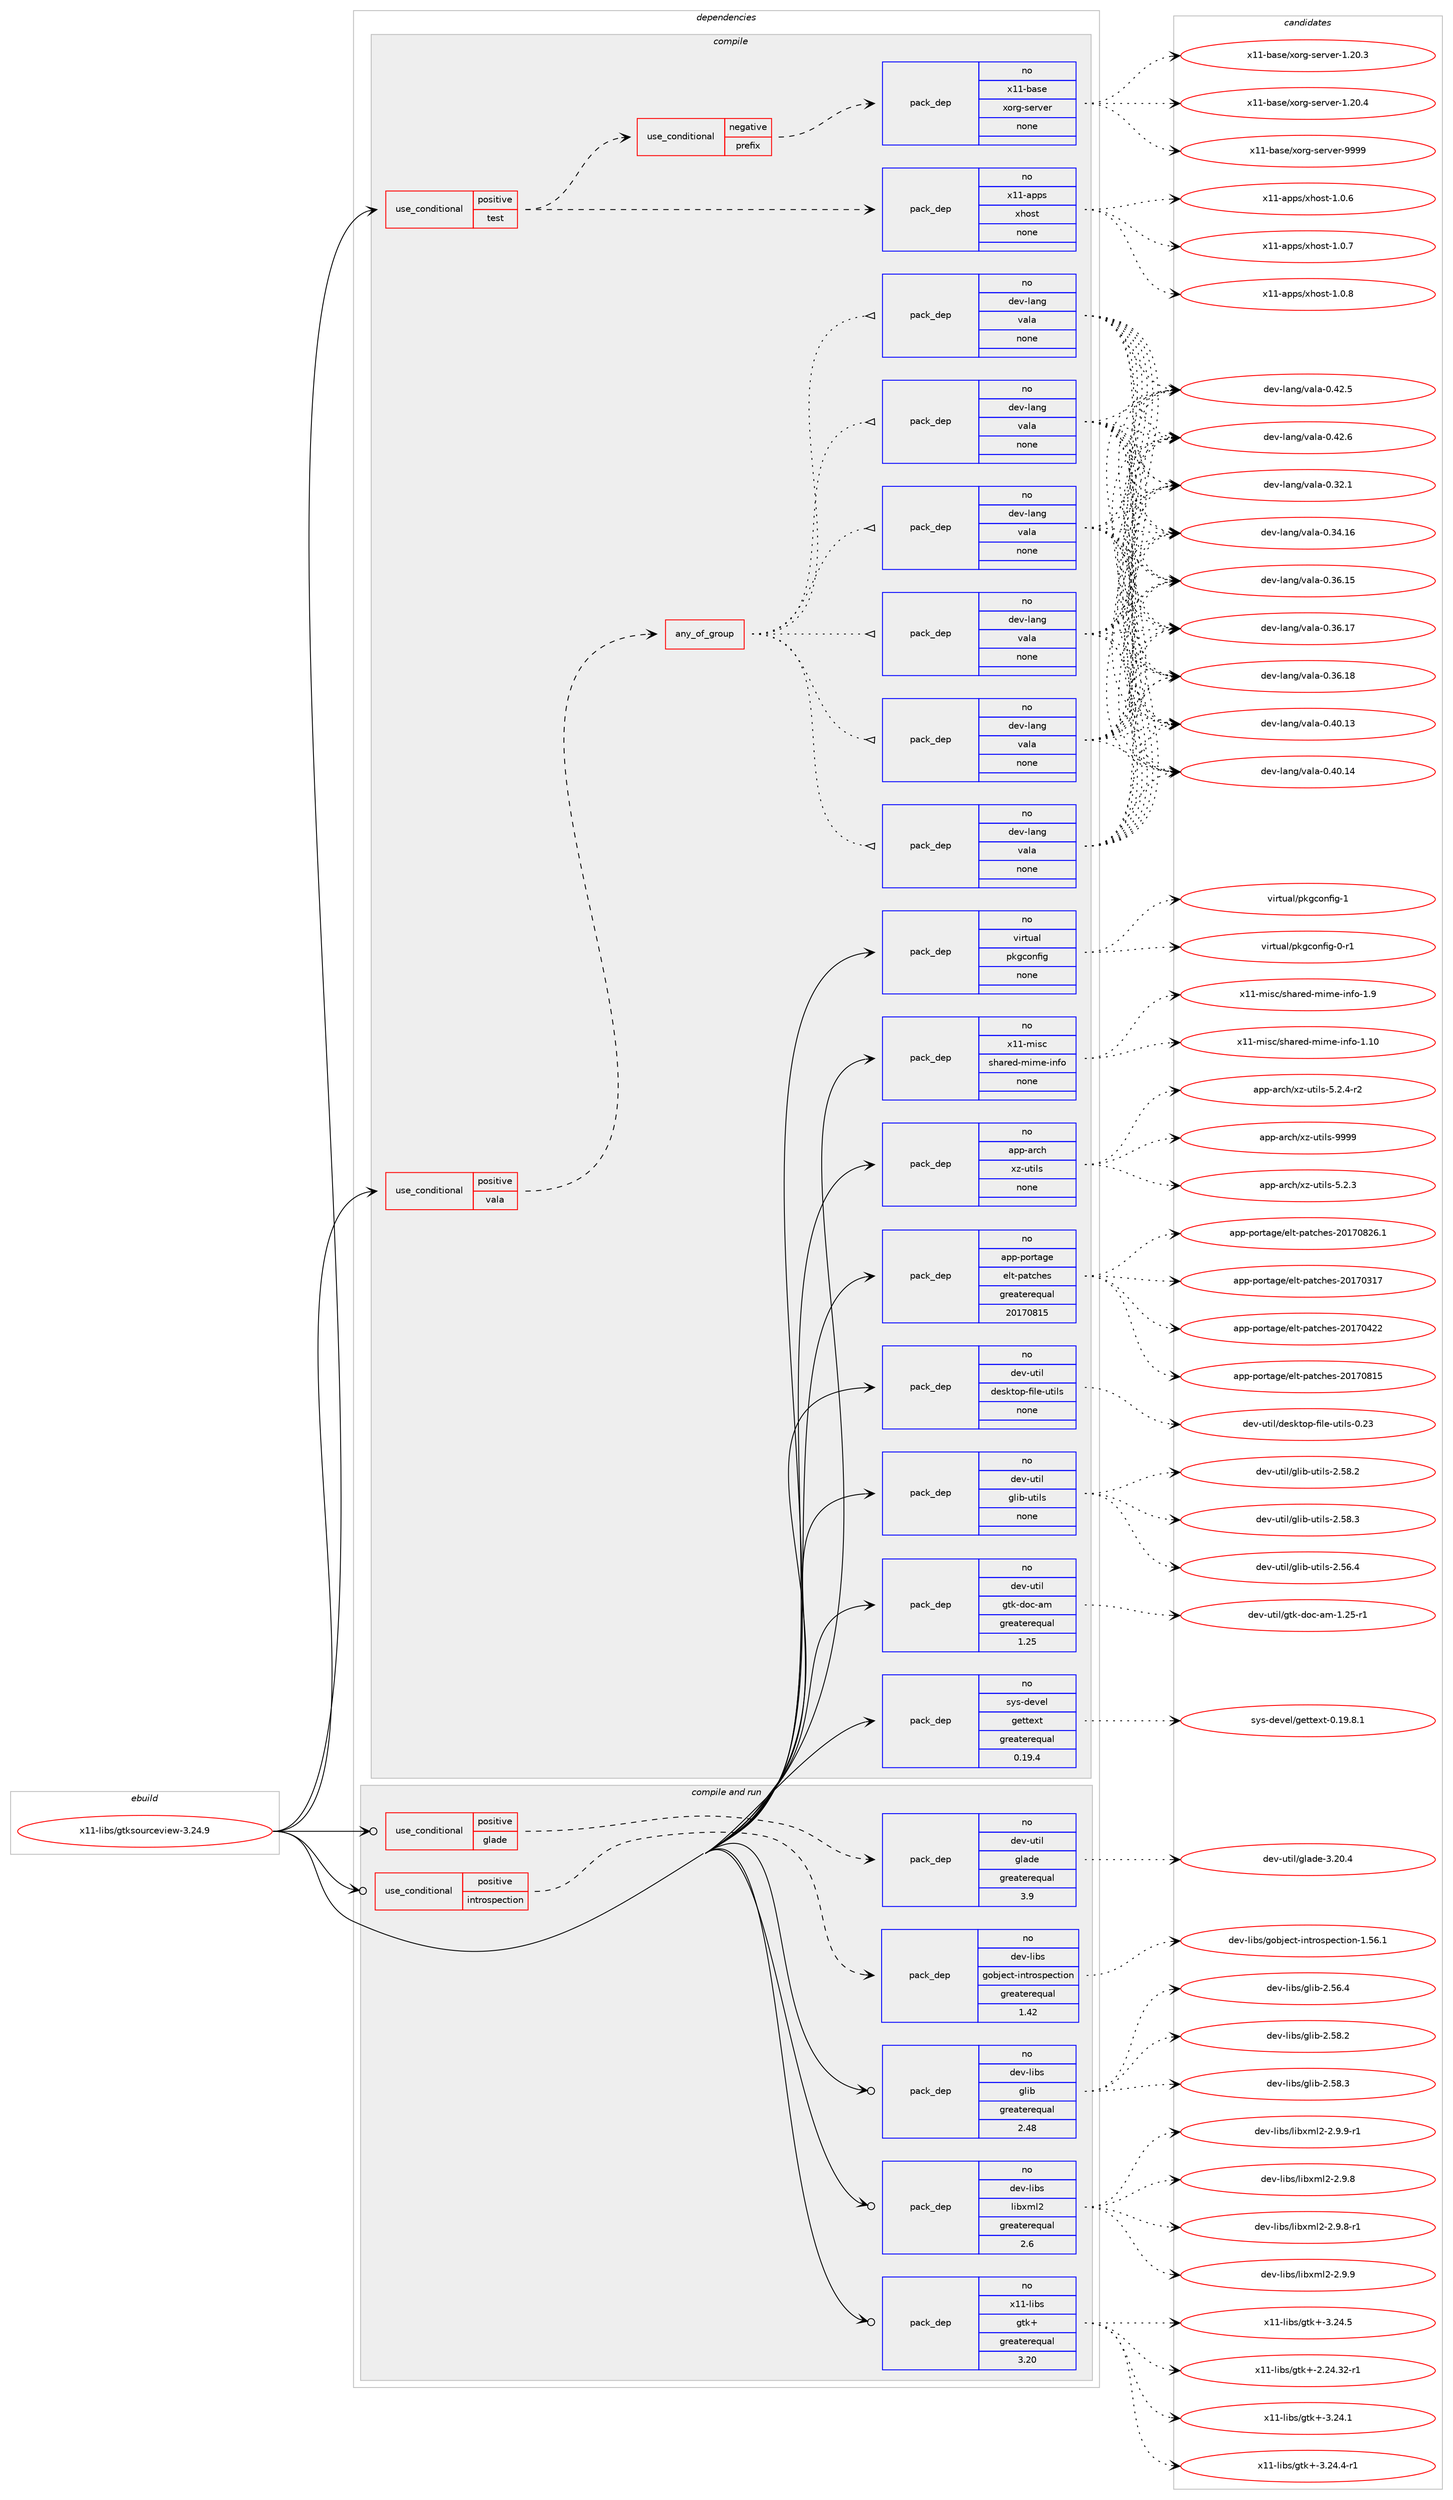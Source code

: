 digraph prolog {

# *************
# Graph options
# *************

newrank=true;
concentrate=true;
compound=true;
graph [rankdir=LR,fontname=Helvetica,fontsize=10,ranksep=1.5];#, ranksep=2.5, nodesep=0.2];
edge  [arrowhead=vee];
node  [fontname=Helvetica,fontsize=10];

# **********
# The ebuild
# **********

subgraph cluster_leftcol {
color=gray;
rank=same;
label=<<i>ebuild</i>>;
id [label="x11-libs/gtksourceview-3.24.9", color=red, width=4, href="../x11-libs/gtksourceview-3.24.9.svg"];
}

# ****************
# The dependencies
# ****************

subgraph cluster_midcol {
color=gray;
label=<<i>dependencies</i>>;
subgraph cluster_compile {
fillcolor="#eeeeee";
style=filled;
label=<<i>compile</i>>;
subgraph cond465969 {
dependency1758989 [label=<<TABLE BORDER="0" CELLBORDER="1" CELLSPACING="0" CELLPADDING="4"><TR><TD ROWSPAN="3" CELLPADDING="10">use_conditional</TD></TR><TR><TD>positive</TD></TR><TR><TD>test</TD></TR></TABLE>>, shape=none, color=red];
subgraph cond465970 {
dependency1758990 [label=<<TABLE BORDER="0" CELLBORDER="1" CELLSPACING="0" CELLPADDING="4"><TR><TD ROWSPAN="3" CELLPADDING="10">use_conditional</TD></TR><TR><TD>negative</TD></TR><TR><TD>prefix</TD></TR></TABLE>>, shape=none, color=red];
subgraph pack1263504 {
dependency1758991 [label=<<TABLE BORDER="0" CELLBORDER="1" CELLSPACING="0" CELLPADDING="4" WIDTH="220"><TR><TD ROWSPAN="6" CELLPADDING="30">pack_dep</TD></TR><TR><TD WIDTH="110">no</TD></TR><TR><TD>x11-base</TD></TR><TR><TD>xorg-server</TD></TR><TR><TD>none</TD></TR><TR><TD></TD></TR></TABLE>>, shape=none, color=blue];
}
dependency1758990:e -> dependency1758991:w [weight=20,style="dashed",arrowhead="vee"];
}
dependency1758989:e -> dependency1758990:w [weight=20,style="dashed",arrowhead="vee"];
subgraph pack1263505 {
dependency1758992 [label=<<TABLE BORDER="0" CELLBORDER="1" CELLSPACING="0" CELLPADDING="4" WIDTH="220"><TR><TD ROWSPAN="6" CELLPADDING="30">pack_dep</TD></TR><TR><TD WIDTH="110">no</TD></TR><TR><TD>x11-apps</TD></TR><TR><TD>xhost</TD></TR><TR><TD>none</TD></TR><TR><TD></TD></TR></TABLE>>, shape=none, color=blue];
}
dependency1758989:e -> dependency1758992:w [weight=20,style="dashed",arrowhead="vee"];
}
id:e -> dependency1758989:w [weight=20,style="solid",arrowhead="vee"];
subgraph cond465971 {
dependency1758993 [label=<<TABLE BORDER="0" CELLBORDER="1" CELLSPACING="0" CELLPADDING="4"><TR><TD ROWSPAN="3" CELLPADDING="10">use_conditional</TD></TR><TR><TD>positive</TD></TR><TR><TD>vala</TD></TR></TABLE>>, shape=none, color=red];
subgraph any28513 {
dependency1758994 [label=<<TABLE BORDER="0" CELLBORDER="1" CELLSPACING="0" CELLPADDING="4"><TR><TD CELLPADDING="10">any_of_group</TD></TR></TABLE>>, shape=none, color=red];subgraph pack1263506 {
dependency1758995 [label=<<TABLE BORDER="0" CELLBORDER="1" CELLSPACING="0" CELLPADDING="4" WIDTH="220"><TR><TD ROWSPAN="6" CELLPADDING="30">pack_dep</TD></TR><TR><TD WIDTH="110">no</TD></TR><TR><TD>dev-lang</TD></TR><TR><TD>vala</TD></TR><TR><TD>none</TD></TR><TR><TD></TD></TR></TABLE>>, shape=none, color=blue];
}
dependency1758994:e -> dependency1758995:w [weight=20,style="dotted",arrowhead="oinv"];
subgraph pack1263507 {
dependency1758996 [label=<<TABLE BORDER="0" CELLBORDER="1" CELLSPACING="0" CELLPADDING="4" WIDTH="220"><TR><TD ROWSPAN="6" CELLPADDING="30">pack_dep</TD></TR><TR><TD WIDTH="110">no</TD></TR><TR><TD>dev-lang</TD></TR><TR><TD>vala</TD></TR><TR><TD>none</TD></TR><TR><TD></TD></TR></TABLE>>, shape=none, color=blue];
}
dependency1758994:e -> dependency1758996:w [weight=20,style="dotted",arrowhead="oinv"];
subgraph pack1263508 {
dependency1758997 [label=<<TABLE BORDER="0" CELLBORDER="1" CELLSPACING="0" CELLPADDING="4" WIDTH="220"><TR><TD ROWSPAN="6" CELLPADDING="30">pack_dep</TD></TR><TR><TD WIDTH="110">no</TD></TR><TR><TD>dev-lang</TD></TR><TR><TD>vala</TD></TR><TR><TD>none</TD></TR><TR><TD></TD></TR></TABLE>>, shape=none, color=blue];
}
dependency1758994:e -> dependency1758997:w [weight=20,style="dotted",arrowhead="oinv"];
subgraph pack1263509 {
dependency1758998 [label=<<TABLE BORDER="0" CELLBORDER="1" CELLSPACING="0" CELLPADDING="4" WIDTH="220"><TR><TD ROWSPAN="6" CELLPADDING="30">pack_dep</TD></TR><TR><TD WIDTH="110">no</TD></TR><TR><TD>dev-lang</TD></TR><TR><TD>vala</TD></TR><TR><TD>none</TD></TR><TR><TD></TD></TR></TABLE>>, shape=none, color=blue];
}
dependency1758994:e -> dependency1758998:w [weight=20,style="dotted",arrowhead="oinv"];
subgraph pack1263510 {
dependency1758999 [label=<<TABLE BORDER="0" CELLBORDER="1" CELLSPACING="0" CELLPADDING="4" WIDTH="220"><TR><TD ROWSPAN="6" CELLPADDING="30">pack_dep</TD></TR><TR><TD WIDTH="110">no</TD></TR><TR><TD>dev-lang</TD></TR><TR><TD>vala</TD></TR><TR><TD>none</TD></TR><TR><TD></TD></TR></TABLE>>, shape=none, color=blue];
}
dependency1758994:e -> dependency1758999:w [weight=20,style="dotted",arrowhead="oinv"];
subgraph pack1263511 {
dependency1759000 [label=<<TABLE BORDER="0" CELLBORDER="1" CELLSPACING="0" CELLPADDING="4" WIDTH="220"><TR><TD ROWSPAN="6" CELLPADDING="30">pack_dep</TD></TR><TR><TD WIDTH="110">no</TD></TR><TR><TD>dev-lang</TD></TR><TR><TD>vala</TD></TR><TR><TD>none</TD></TR><TR><TD></TD></TR></TABLE>>, shape=none, color=blue];
}
dependency1758994:e -> dependency1759000:w [weight=20,style="dotted",arrowhead="oinv"];
}
dependency1758993:e -> dependency1758994:w [weight=20,style="dashed",arrowhead="vee"];
}
id:e -> dependency1758993:w [weight=20,style="solid",arrowhead="vee"];
subgraph pack1263512 {
dependency1759001 [label=<<TABLE BORDER="0" CELLBORDER="1" CELLSPACING="0" CELLPADDING="4" WIDTH="220"><TR><TD ROWSPAN="6" CELLPADDING="30">pack_dep</TD></TR><TR><TD WIDTH="110">no</TD></TR><TR><TD>app-arch</TD></TR><TR><TD>xz-utils</TD></TR><TR><TD>none</TD></TR><TR><TD></TD></TR></TABLE>>, shape=none, color=blue];
}
id:e -> dependency1759001:w [weight=20,style="solid",arrowhead="vee"];
subgraph pack1263513 {
dependency1759002 [label=<<TABLE BORDER="0" CELLBORDER="1" CELLSPACING="0" CELLPADDING="4" WIDTH="220"><TR><TD ROWSPAN="6" CELLPADDING="30">pack_dep</TD></TR><TR><TD WIDTH="110">no</TD></TR><TR><TD>app-portage</TD></TR><TR><TD>elt-patches</TD></TR><TR><TD>greaterequal</TD></TR><TR><TD>20170815</TD></TR></TABLE>>, shape=none, color=blue];
}
id:e -> dependency1759002:w [weight=20,style="solid",arrowhead="vee"];
subgraph pack1263514 {
dependency1759003 [label=<<TABLE BORDER="0" CELLBORDER="1" CELLSPACING="0" CELLPADDING="4" WIDTH="220"><TR><TD ROWSPAN="6" CELLPADDING="30">pack_dep</TD></TR><TR><TD WIDTH="110">no</TD></TR><TR><TD>dev-util</TD></TR><TR><TD>desktop-file-utils</TD></TR><TR><TD>none</TD></TR><TR><TD></TD></TR></TABLE>>, shape=none, color=blue];
}
id:e -> dependency1759003:w [weight=20,style="solid",arrowhead="vee"];
subgraph pack1263515 {
dependency1759004 [label=<<TABLE BORDER="0" CELLBORDER="1" CELLSPACING="0" CELLPADDING="4" WIDTH="220"><TR><TD ROWSPAN="6" CELLPADDING="30">pack_dep</TD></TR><TR><TD WIDTH="110">no</TD></TR><TR><TD>dev-util</TD></TR><TR><TD>glib-utils</TD></TR><TR><TD>none</TD></TR><TR><TD></TD></TR></TABLE>>, shape=none, color=blue];
}
id:e -> dependency1759004:w [weight=20,style="solid",arrowhead="vee"];
subgraph pack1263516 {
dependency1759005 [label=<<TABLE BORDER="0" CELLBORDER="1" CELLSPACING="0" CELLPADDING="4" WIDTH="220"><TR><TD ROWSPAN="6" CELLPADDING="30">pack_dep</TD></TR><TR><TD WIDTH="110">no</TD></TR><TR><TD>dev-util</TD></TR><TR><TD>gtk-doc-am</TD></TR><TR><TD>greaterequal</TD></TR><TR><TD>1.25</TD></TR></TABLE>>, shape=none, color=blue];
}
id:e -> dependency1759005:w [weight=20,style="solid",arrowhead="vee"];
subgraph pack1263517 {
dependency1759006 [label=<<TABLE BORDER="0" CELLBORDER="1" CELLSPACING="0" CELLPADDING="4" WIDTH="220"><TR><TD ROWSPAN="6" CELLPADDING="30">pack_dep</TD></TR><TR><TD WIDTH="110">no</TD></TR><TR><TD>sys-devel</TD></TR><TR><TD>gettext</TD></TR><TR><TD>greaterequal</TD></TR><TR><TD>0.19.4</TD></TR></TABLE>>, shape=none, color=blue];
}
id:e -> dependency1759006:w [weight=20,style="solid",arrowhead="vee"];
subgraph pack1263518 {
dependency1759007 [label=<<TABLE BORDER="0" CELLBORDER="1" CELLSPACING="0" CELLPADDING="4" WIDTH="220"><TR><TD ROWSPAN="6" CELLPADDING="30">pack_dep</TD></TR><TR><TD WIDTH="110">no</TD></TR><TR><TD>virtual</TD></TR><TR><TD>pkgconfig</TD></TR><TR><TD>none</TD></TR><TR><TD></TD></TR></TABLE>>, shape=none, color=blue];
}
id:e -> dependency1759007:w [weight=20,style="solid",arrowhead="vee"];
subgraph pack1263519 {
dependency1759008 [label=<<TABLE BORDER="0" CELLBORDER="1" CELLSPACING="0" CELLPADDING="4" WIDTH="220"><TR><TD ROWSPAN="6" CELLPADDING="30">pack_dep</TD></TR><TR><TD WIDTH="110">no</TD></TR><TR><TD>x11-misc</TD></TR><TR><TD>shared-mime-info</TD></TR><TR><TD>none</TD></TR><TR><TD></TD></TR></TABLE>>, shape=none, color=blue];
}
id:e -> dependency1759008:w [weight=20,style="solid",arrowhead="vee"];
}
subgraph cluster_compileandrun {
fillcolor="#eeeeee";
style=filled;
label=<<i>compile and run</i>>;
subgraph cond465972 {
dependency1759009 [label=<<TABLE BORDER="0" CELLBORDER="1" CELLSPACING="0" CELLPADDING="4"><TR><TD ROWSPAN="3" CELLPADDING="10">use_conditional</TD></TR><TR><TD>positive</TD></TR><TR><TD>glade</TD></TR></TABLE>>, shape=none, color=red];
subgraph pack1263520 {
dependency1759010 [label=<<TABLE BORDER="0" CELLBORDER="1" CELLSPACING="0" CELLPADDING="4" WIDTH="220"><TR><TD ROWSPAN="6" CELLPADDING="30">pack_dep</TD></TR><TR><TD WIDTH="110">no</TD></TR><TR><TD>dev-util</TD></TR><TR><TD>glade</TD></TR><TR><TD>greaterequal</TD></TR><TR><TD>3.9</TD></TR></TABLE>>, shape=none, color=blue];
}
dependency1759009:e -> dependency1759010:w [weight=20,style="dashed",arrowhead="vee"];
}
id:e -> dependency1759009:w [weight=20,style="solid",arrowhead="odotvee"];
subgraph cond465973 {
dependency1759011 [label=<<TABLE BORDER="0" CELLBORDER="1" CELLSPACING="0" CELLPADDING="4"><TR><TD ROWSPAN="3" CELLPADDING="10">use_conditional</TD></TR><TR><TD>positive</TD></TR><TR><TD>introspection</TD></TR></TABLE>>, shape=none, color=red];
subgraph pack1263521 {
dependency1759012 [label=<<TABLE BORDER="0" CELLBORDER="1" CELLSPACING="0" CELLPADDING="4" WIDTH="220"><TR><TD ROWSPAN="6" CELLPADDING="30">pack_dep</TD></TR><TR><TD WIDTH="110">no</TD></TR><TR><TD>dev-libs</TD></TR><TR><TD>gobject-introspection</TD></TR><TR><TD>greaterequal</TD></TR><TR><TD>1.42</TD></TR></TABLE>>, shape=none, color=blue];
}
dependency1759011:e -> dependency1759012:w [weight=20,style="dashed",arrowhead="vee"];
}
id:e -> dependency1759011:w [weight=20,style="solid",arrowhead="odotvee"];
subgraph pack1263522 {
dependency1759013 [label=<<TABLE BORDER="0" CELLBORDER="1" CELLSPACING="0" CELLPADDING="4" WIDTH="220"><TR><TD ROWSPAN="6" CELLPADDING="30">pack_dep</TD></TR><TR><TD WIDTH="110">no</TD></TR><TR><TD>dev-libs</TD></TR><TR><TD>glib</TD></TR><TR><TD>greaterequal</TD></TR><TR><TD>2.48</TD></TR></TABLE>>, shape=none, color=blue];
}
id:e -> dependency1759013:w [weight=20,style="solid",arrowhead="odotvee"];
subgraph pack1263523 {
dependency1759014 [label=<<TABLE BORDER="0" CELLBORDER="1" CELLSPACING="0" CELLPADDING="4" WIDTH="220"><TR><TD ROWSPAN="6" CELLPADDING="30">pack_dep</TD></TR><TR><TD WIDTH="110">no</TD></TR><TR><TD>dev-libs</TD></TR><TR><TD>libxml2</TD></TR><TR><TD>greaterequal</TD></TR><TR><TD>2.6</TD></TR></TABLE>>, shape=none, color=blue];
}
id:e -> dependency1759014:w [weight=20,style="solid",arrowhead="odotvee"];
subgraph pack1263524 {
dependency1759015 [label=<<TABLE BORDER="0" CELLBORDER="1" CELLSPACING="0" CELLPADDING="4" WIDTH="220"><TR><TD ROWSPAN="6" CELLPADDING="30">pack_dep</TD></TR><TR><TD WIDTH="110">no</TD></TR><TR><TD>x11-libs</TD></TR><TR><TD>gtk+</TD></TR><TR><TD>greaterequal</TD></TR><TR><TD>3.20</TD></TR></TABLE>>, shape=none, color=blue];
}
id:e -> dependency1759015:w [weight=20,style="solid",arrowhead="odotvee"];
}
subgraph cluster_run {
fillcolor="#eeeeee";
style=filled;
label=<<i>run</i>>;
}
}

# **************
# The candidates
# **************

subgraph cluster_choices {
rank=same;
color=gray;
label=<<i>candidates</i>>;

subgraph choice1263504 {
color=black;
nodesep=1;
choice1204949459897115101471201111141034511510111411810111445494650484651 [label="x11-base/xorg-server-1.20.3", color=red, width=4,href="../x11-base/xorg-server-1.20.3.svg"];
choice1204949459897115101471201111141034511510111411810111445494650484652 [label="x11-base/xorg-server-1.20.4", color=red, width=4,href="../x11-base/xorg-server-1.20.4.svg"];
choice120494945989711510147120111114103451151011141181011144557575757 [label="x11-base/xorg-server-9999", color=red, width=4,href="../x11-base/xorg-server-9999.svg"];
dependency1758991:e -> choice1204949459897115101471201111141034511510111411810111445494650484651:w [style=dotted,weight="100"];
dependency1758991:e -> choice1204949459897115101471201111141034511510111411810111445494650484652:w [style=dotted,weight="100"];
dependency1758991:e -> choice120494945989711510147120111114103451151011141181011144557575757:w [style=dotted,weight="100"];
}
subgraph choice1263505 {
color=black;
nodesep=1;
choice1204949459711211211547120104111115116454946484654 [label="x11-apps/xhost-1.0.6", color=red, width=4,href="../x11-apps/xhost-1.0.6.svg"];
choice1204949459711211211547120104111115116454946484655 [label="x11-apps/xhost-1.0.7", color=red, width=4,href="../x11-apps/xhost-1.0.7.svg"];
choice1204949459711211211547120104111115116454946484656 [label="x11-apps/xhost-1.0.8", color=red, width=4,href="../x11-apps/xhost-1.0.8.svg"];
dependency1758992:e -> choice1204949459711211211547120104111115116454946484654:w [style=dotted,weight="100"];
dependency1758992:e -> choice1204949459711211211547120104111115116454946484655:w [style=dotted,weight="100"];
dependency1758992:e -> choice1204949459711211211547120104111115116454946484656:w [style=dotted,weight="100"];
}
subgraph choice1263506 {
color=black;
nodesep=1;
choice100101118451089711010347118971089745484651504649 [label="dev-lang/vala-0.32.1", color=red, width=4,href="../dev-lang/vala-0.32.1.svg"];
choice10010111845108971101034711897108974548465152464954 [label="dev-lang/vala-0.34.16", color=red, width=4,href="../dev-lang/vala-0.34.16.svg"];
choice10010111845108971101034711897108974548465154464953 [label="dev-lang/vala-0.36.15", color=red, width=4,href="../dev-lang/vala-0.36.15.svg"];
choice10010111845108971101034711897108974548465154464955 [label="dev-lang/vala-0.36.17", color=red, width=4,href="../dev-lang/vala-0.36.17.svg"];
choice10010111845108971101034711897108974548465154464956 [label="dev-lang/vala-0.36.18", color=red, width=4,href="../dev-lang/vala-0.36.18.svg"];
choice10010111845108971101034711897108974548465248464951 [label="dev-lang/vala-0.40.13", color=red, width=4,href="../dev-lang/vala-0.40.13.svg"];
choice10010111845108971101034711897108974548465248464952 [label="dev-lang/vala-0.40.14", color=red, width=4,href="../dev-lang/vala-0.40.14.svg"];
choice100101118451089711010347118971089745484652504653 [label="dev-lang/vala-0.42.5", color=red, width=4,href="../dev-lang/vala-0.42.5.svg"];
choice100101118451089711010347118971089745484652504654 [label="dev-lang/vala-0.42.6", color=red, width=4,href="../dev-lang/vala-0.42.6.svg"];
dependency1758995:e -> choice100101118451089711010347118971089745484651504649:w [style=dotted,weight="100"];
dependency1758995:e -> choice10010111845108971101034711897108974548465152464954:w [style=dotted,weight="100"];
dependency1758995:e -> choice10010111845108971101034711897108974548465154464953:w [style=dotted,weight="100"];
dependency1758995:e -> choice10010111845108971101034711897108974548465154464955:w [style=dotted,weight="100"];
dependency1758995:e -> choice10010111845108971101034711897108974548465154464956:w [style=dotted,weight="100"];
dependency1758995:e -> choice10010111845108971101034711897108974548465248464951:w [style=dotted,weight="100"];
dependency1758995:e -> choice10010111845108971101034711897108974548465248464952:w [style=dotted,weight="100"];
dependency1758995:e -> choice100101118451089711010347118971089745484652504653:w [style=dotted,weight="100"];
dependency1758995:e -> choice100101118451089711010347118971089745484652504654:w [style=dotted,weight="100"];
}
subgraph choice1263507 {
color=black;
nodesep=1;
choice100101118451089711010347118971089745484651504649 [label="dev-lang/vala-0.32.1", color=red, width=4,href="../dev-lang/vala-0.32.1.svg"];
choice10010111845108971101034711897108974548465152464954 [label="dev-lang/vala-0.34.16", color=red, width=4,href="../dev-lang/vala-0.34.16.svg"];
choice10010111845108971101034711897108974548465154464953 [label="dev-lang/vala-0.36.15", color=red, width=4,href="../dev-lang/vala-0.36.15.svg"];
choice10010111845108971101034711897108974548465154464955 [label="dev-lang/vala-0.36.17", color=red, width=4,href="../dev-lang/vala-0.36.17.svg"];
choice10010111845108971101034711897108974548465154464956 [label="dev-lang/vala-0.36.18", color=red, width=4,href="../dev-lang/vala-0.36.18.svg"];
choice10010111845108971101034711897108974548465248464951 [label="dev-lang/vala-0.40.13", color=red, width=4,href="../dev-lang/vala-0.40.13.svg"];
choice10010111845108971101034711897108974548465248464952 [label="dev-lang/vala-0.40.14", color=red, width=4,href="../dev-lang/vala-0.40.14.svg"];
choice100101118451089711010347118971089745484652504653 [label="dev-lang/vala-0.42.5", color=red, width=4,href="../dev-lang/vala-0.42.5.svg"];
choice100101118451089711010347118971089745484652504654 [label="dev-lang/vala-0.42.6", color=red, width=4,href="../dev-lang/vala-0.42.6.svg"];
dependency1758996:e -> choice100101118451089711010347118971089745484651504649:w [style=dotted,weight="100"];
dependency1758996:e -> choice10010111845108971101034711897108974548465152464954:w [style=dotted,weight="100"];
dependency1758996:e -> choice10010111845108971101034711897108974548465154464953:w [style=dotted,weight="100"];
dependency1758996:e -> choice10010111845108971101034711897108974548465154464955:w [style=dotted,weight="100"];
dependency1758996:e -> choice10010111845108971101034711897108974548465154464956:w [style=dotted,weight="100"];
dependency1758996:e -> choice10010111845108971101034711897108974548465248464951:w [style=dotted,weight="100"];
dependency1758996:e -> choice10010111845108971101034711897108974548465248464952:w [style=dotted,weight="100"];
dependency1758996:e -> choice100101118451089711010347118971089745484652504653:w [style=dotted,weight="100"];
dependency1758996:e -> choice100101118451089711010347118971089745484652504654:w [style=dotted,weight="100"];
}
subgraph choice1263508 {
color=black;
nodesep=1;
choice100101118451089711010347118971089745484651504649 [label="dev-lang/vala-0.32.1", color=red, width=4,href="../dev-lang/vala-0.32.1.svg"];
choice10010111845108971101034711897108974548465152464954 [label="dev-lang/vala-0.34.16", color=red, width=4,href="../dev-lang/vala-0.34.16.svg"];
choice10010111845108971101034711897108974548465154464953 [label="dev-lang/vala-0.36.15", color=red, width=4,href="../dev-lang/vala-0.36.15.svg"];
choice10010111845108971101034711897108974548465154464955 [label="dev-lang/vala-0.36.17", color=red, width=4,href="../dev-lang/vala-0.36.17.svg"];
choice10010111845108971101034711897108974548465154464956 [label="dev-lang/vala-0.36.18", color=red, width=4,href="../dev-lang/vala-0.36.18.svg"];
choice10010111845108971101034711897108974548465248464951 [label="dev-lang/vala-0.40.13", color=red, width=4,href="../dev-lang/vala-0.40.13.svg"];
choice10010111845108971101034711897108974548465248464952 [label="dev-lang/vala-0.40.14", color=red, width=4,href="../dev-lang/vala-0.40.14.svg"];
choice100101118451089711010347118971089745484652504653 [label="dev-lang/vala-0.42.5", color=red, width=4,href="../dev-lang/vala-0.42.5.svg"];
choice100101118451089711010347118971089745484652504654 [label="dev-lang/vala-0.42.6", color=red, width=4,href="../dev-lang/vala-0.42.6.svg"];
dependency1758997:e -> choice100101118451089711010347118971089745484651504649:w [style=dotted,weight="100"];
dependency1758997:e -> choice10010111845108971101034711897108974548465152464954:w [style=dotted,weight="100"];
dependency1758997:e -> choice10010111845108971101034711897108974548465154464953:w [style=dotted,weight="100"];
dependency1758997:e -> choice10010111845108971101034711897108974548465154464955:w [style=dotted,weight="100"];
dependency1758997:e -> choice10010111845108971101034711897108974548465154464956:w [style=dotted,weight="100"];
dependency1758997:e -> choice10010111845108971101034711897108974548465248464951:w [style=dotted,weight="100"];
dependency1758997:e -> choice10010111845108971101034711897108974548465248464952:w [style=dotted,weight="100"];
dependency1758997:e -> choice100101118451089711010347118971089745484652504653:w [style=dotted,weight="100"];
dependency1758997:e -> choice100101118451089711010347118971089745484652504654:w [style=dotted,weight="100"];
}
subgraph choice1263509 {
color=black;
nodesep=1;
choice100101118451089711010347118971089745484651504649 [label="dev-lang/vala-0.32.1", color=red, width=4,href="../dev-lang/vala-0.32.1.svg"];
choice10010111845108971101034711897108974548465152464954 [label="dev-lang/vala-0.34.16", color=red, width=4,href="../dev-lang/vala-0.34.16.svg"];
choice10010111845108971101034711897108974548465154464953 [label="dev-lang/vala-0.36.15", color=red, width=4,href="../dev-lang/vala-0.36.15.svg"];
choice10010111845108971101034711897108974548465154464955 [label="dev-lang/vala-0.36.17", color=red, width=4,href="../dev-lang/vala-0.36.17.svg"];
choice10010111845108971101034711897108974548465154464956 [label="dev-lang/vala-0.36.18", color=red, width=4,href="../dev-lang/vala-0.36.18.svg"];
choice10010111845108971101034711897108974548465248464951 [label="dev-lang/vala-0.40.13", color=red, width=4,href="../dev-lang/vala-0.40.13.svg"];
choice10010111845108971101034711897108974548465248464952 [label="dev-lang/vala-0.40.14", color=red, width=4,href="../dev-lang/vala-0.40.14.svg"];
choice100101118451089711010347118971089745484652504653 [label="dev-lang/vala-0.42.5", color=red, width=4,href="../dev-lang/vala-0.42.5.svg"];
choice100101118451089711010347118971089745484652504654 [label="dev-lang/vala-0.42.6", color=red, width=4,href="../dev-lang/vala-0.42.6.svg"];
dependency1758998:e -> choice100101118451089711010347118971089745484651504649:w [style=dotted,weight="100"];
dependency1758998:e -> choice10010111845108971101034711897108974548465152464954:w [style=dotted,weight="100"];
dependency1758998:e -> choice10010111845108971101034711897108974548465154464953:w [style=dotted,weight="100"];
dependency1758998:e -> choice10010111845108971101034711897108974548465154464955:w [style=dotted,weight="100"];
dependency1758998:e -> choice10010111845108971101034711897108974548465154464956:w [style=dotted,weight="100"];
dependency1758998:e -> choice10010111845108971101034711897108974548465248464951:w [style=dotted,weight="100"];
dependency1758998:e -> choice10010111845108971101034711897108974548465248464952:w [style=dotted,weight="100"];
dependency1758998:e -> choice100101118451089711010347118971089745484652504653:w [style=dotted,weight="100"];
dependency1758998:e -> choice100101118451089711010347118971089745484652504654:w [style=dotted,weight="100"];
}
subgraph choice1263510 {
color=black;
nodesep=1;
choice100101118451089711010347118971089745484651504649 [label="dev-lang/vala-0.32.1", color=red, width=4,href="../dev-lang/vala-0.32.1.svg"];
choice10010111845108971101034711897108974548465152464954 [label="dev-lang/vala-0.34.16", color=red, width=4,href="../dev-lang/vala-0.34.16.svg"];
choice10010111845108971101034711897108974548465154464953 [label="dev-lang/vala-0.36.15", color=red, width=4,href="../dev-lang/vala-0.36.15.svg"];
choice10010111845108971101034711897108974548465154464955 [label="dev-lang/vala-0.36.17", color=red, width=4,href="../dev-lang/vala-0.36.17.svg"];
choice10010111845108971101034711897108974548465154464956 [label="dev-lang/vala-0.36.18", color=red, width=4,href="../dev-lang/vala-0.36.18.svg"];
choice10010111845108971101034711897108974548465248464951 [label="dev-lang/vala-0.40.13", color=red, width=4,href="../dev-lang/vala-0.40.13.svg"];
choice10010111845108971101034711897108974548465248464952 [label="dev-lang/vala-0.40.14", color=red, width=4,href="../dev-lang/vala-0.40.14.svg"];
choice100101118451089711010347118971089745484652504653 [label="dev-lang/vala-0.42.5", color=red, width=4,href="../dev-lang/vala-0.42.5.svg"];
choice100101118451089711010347118971089745484652504654 [label="dev-lang/vala-0.42.6", color=red, width=4,href="../dev-lang/vala-0.42.6.svg"];
dependency1758999:e -> choice100101118451089711010347118971089745484651504649:w [style=dotted,weight="100"];
dependency1758999:e -> choice10010111845108971101034711897108974548465152464954:w [style=dotted,weight="100"];
dependency1758999:e -> choice10010111845108971101034711897108974548465154464953:w [style=dotted,weight="100"];
dependency1758999:e -> choice10010111845108971101034711897108974548465154464955:w [style=dotted,weight="100"];
dependency1758999:e -> choice10010111845108971101034711897108974548465154464956:w [style=dotted,weight="100"];
dependency1758999:e -> choice10010111845108971101034711897108974548465248464951:w [style=dotted,weight="100"];
dependency1758999:e -> choice10010111845108971101034711897108974548465248464952:w [style=dotted,weight="100"];
dependency1758999:e -> choice100101118451089711010347118971089745484652504653:w [style=dotted,weight="100"];
dependency1758999:e -> choice100101118451089711010347118971089745484652504654:w [style=dotted,weight="100"];
}
subgraph choice1263511 {
color=black;
nodesep=1;
choice100101118451089711010347118971089745484651504649 [label="dev-lang/vala-0.32.1", color=red, width=4,href="../dev-lang/vala-0.32.1.svg"];
choice10010111845108971101034711897108974548465152464954 [label="dev-lang/vala-0.34.16", color=red, width=4,href="../dev-lang/vala-0.34.16.svg"];
choice10010111845108971101034711897108974548465154464953 [label="dev-lang/vala-0.36.15", color=red, width=4,href="../dev-lang/vala-0.36.15.svg"];
choice10010111845108971101034711897108974548465154464955 [label="dev-lang/vala-0.36.17", color=red, width=4,href="../dev-lang/vala-0.36.17.svg"];
choice10010111845108971101034711897108974548465154464956 [label="dev-lang/vala-0.36.18", color=red, width=4,href="../dev-lang/vala-0.36.18.svg"];
choice10010111845108971101034711897108974548465248464951 [label="dev-lang/vala-0.40.13", color=red, width=4,href="../dev-lang/vala-0.40.13.svg"];
choice10010111845108971101034711897108974548465248464952 [label="dev-lang/vala-0.40.14", color=red, width=4,href="../dev-lang/vala-0.40.14.svg"];
choice100101118451089711010347118971089745484652504653 [label="dev-lang/vala-0.42.5", color=red, width=4,href="../dev-lang/vala-0.42.5.svg"];
choice100101118451089711010347118971089745484652504654 [label="dev-lang/vala-0.42.6", color=red, width=4,href="../dev-lang/vala-0.42.6.svg"];
dependency1759000:e -> choice100101118451089711010347118971089745484651504649:w [style=dotted,weight="100"];
dependency1759000:e -> choice10010111845108971101034711897108974548465152464954:w [style=dotted,weight="100"];
dependency1759000:e -> choice10010111845108971101034711897108974548465154464953:w [style=dotted,weight="100"];
dependency1759000:e -> choice10010111845108971101034711897108974548465154464955:w [style=dotted,weight="100"];
dependency1759000:e -> choice10010111845108971101034711897108974548465154464956:w [style=dotted,weight="100"];
dependency1759000:e -> choice10010111845108971101034711897108974548465248464951:w [style=dotted,weight="100"];
dependency1759000:e -> choice10010111845108971101034711897108974548465248464952:w [style=dotted,weight="100"];
dependency1759000:e -> choice100101118451089711010347118971089745484652504653:w [style=dotted,weight="100"];
dependency1759000:e -> choice100101118451089711010347118971089745484652504654:w [style=dotted,weight="100"];
}
subgraph choice1263512 {
color=black;
nodesep=1;
choice971121124597114991044712012245117116105108115455346504651 [label="app-arch/xz-utils-5.2.3", color=red, width=4,href="../app-arch/xz-utils-5.2.3.svg"];
choice9711211245971149910447120122451171161051081154553465046524511450 [label="app-arch/xz-utils-5.2.4-r2", color=red, width=4,href="../app-arch/xz-utils-5.2.4-r2.svg"];
choice9711211245971149910447120122451171161051081154557575757 [label="app-arch/xz-utils-9999", color=red, width=4,href="../app-arch/xz-utils-9999.svg"];
dependency1759001:e -> choice971121124597114991044712012245117116105108115455346504651:w [style=dotted,weight="100"];
dependency1759001:e -> choice9711211245971149910447120122451171161051081154553465046524511450:w [style=dotted,weight="100"];
dependency1759001:e -> choice9711211245971149910447120122451171161051081154557575757:w [style=dotted,weight="100"];
}
subgraph choice1263513 {
color=black;
nodesep=1;
choice97112112451121111141169710310147101108116451129711699104101115455048495548514955 [label="app-portage/elt-patches-20170317", color=red, width=4,href="../app-portage/elt-patches-20170317.svg"];
choice97112112451121111141169710310147101108116451129711699104101115455048495548525050 [label="app-portage/elt-patches-20170422", color=red, width=4,href="../app-portage/elt-patches-20170422.svg"];
choice97112112451121111141169710310147101108116451129711699104101115455048495548564953 [label="app-portage/elt-patches-20170815", color=red, width=4,href="../app-portage/elt-patches-20170815.svg"];
choice971121124511211111411697103101471011081164511297116991041011154550484955485650544649 [label="app-portage/elt-patches-20170826.1", color=red, width=4,href="../app-portage/elt-patches-20170826.1.svg"];
dependency1759002:e -> choice97112112451121111141169710310147101108116451129711699104101115455048495548514955:w [style=dotted,weight="100"];
dependency1759002:e -> choice97112112451121111141169710310147101108116451129711699104101115455048495548525050:w [style=dotted,weight="100"];
dependency1759002:e -> choice97112112451121111141169710310147101108116451129711699104101115455048495548564953:w [style=dotted,weight="100"];
dependency1759002:e -> choice971121124511211111411697103101471011081164511297116991041011154550484955485650544649:w [style=dotted,weight="100"];
}
subgraph choice1263514 {
color=black;
nodesep=1;
choice100101118451171161051084710010111510711611111245102105108101451171161051081154548465051 [label="dev-util/desktop-file-utils-0.23", color=red, width=4,href="../dev-util/desktop-file-utils-0.23.svg"];
dependency1759003:e -> choice100101118451171161051084710010111510711611111245102105108101451171161051081154548465051:w [style=dotted,weight="100"];
}
subgraph choice1263515 {
color=black;
nodesep=1;
choice1001011184511711610510847103108105984511711610510811545504653544652 [label="dev-util/glib-utils-2.56.4", color=red, width=4,href="../dev-util/glib-utils-2.56.4.svg"];
choice1001011184511711610510847103108105984511711610510811545504653564650 [label="dev-util/glib-utils-2.58.2", color=red, width=4,href="../dev-util/glib-utils-2.58.2.svg"];
choice1001011184511711610510847103108105984511711610510811545504653564651 [label="dev-util/glib-utils-2.58.3", color=red, width=4,href="../dev-util/glib-utils-2.58.3.svg"];
dependency1759004:e -> choice1001011184511711610510847103108105984511711610510811545504653544652:w [style=dotted,weight="100"];
dependency1759004:e -> choice1001011184511711610510847103108105984511711610510811545504653564650:w [style=dotted,weight="100"];
dependency1759004:e -> choice1001011184511711610510847103108105984511711610510811545504653564651:w [style=dotted,weight="100"];
}
subgraph choice1263516 {
color=black;
nodesep=1;
choice10010111845117116105108471031161074510011199459710945494650534511449 [label="dev-util/gtk-doc-am-1.25-r1", color=red, width=4,href="../dev-util/gtk-doc-am-1.25-r1.svg"];
dependency1759005:e -> choice10010111845117116105108471031161074510011199459710945494650534511449:w [style=dotted,weight="100"];
}
subgraph choice1263517 {
color=black;
nodesep=1;
choice1151211154510010111810110847103101116116101120116454846495746564649 [label="sys-devel/gettext-0.19.8.1", color=red, width=4,href="../sys-devel/gettext-0.19.8.1.svg"];
dependency1759006:e -> choice1151211154510010111810110847103101116116101120116454846495746564649:w [style=dotted,weight="100"];
}
subgraph choice1263518 {
color=black;
nodesep=1;
choice11810511411611797108471121071039911111010210510345484511449 [label="virtual/pkgconfig-0-r1", color=red, width=4,href="../virtual/pkgconfig-0-r1.svg"];
choice1181051141161179710847112107103991111101021051034549 [label="virtual/pkgconfig-1", color=red, width=4,href="../virtual/pkgconfig-1.svg"];
dependency1759007:e -> choice11810511411611797108471121071039911111010210510345484511449:w [style=dotted,weight="100"];
dependency1759007:e -> choice1181051141161179710847112107103991111101021051034549:w [style=dotted,weight="100"];
}
subgraph choice1263519 {
color=black;
nodesep=1;
choice12049494510910511599471151049711410110045109105109101451051101021114549464948 [label="x11-misc/shared-mime-info-1.10", color=red, width=4,href="../x11-misc/shared-mime-info-1.10.svg"];
choice120494945109105115994711510497114101100451091051091014510511010211145494657 [label="x11-misc/shared-mime-info-1.9", color=red, width=4,href="../x11-misc/shared-mime-info-1.9.svg"];
dependency1759008:e -> choice12049494510910511599471151049711410110045109105109101451051101021114549464948:w [style=dotted,weight="100"];
dependency1759008:e -> choice120494945109105115994711510497114101100451091051091014510511010211145494657:w [style=dotted,weight="100"];
}
subgraph choice1263520 {
color=black;
nodesep=1;
choice10010111845117116105108471031089710010145514650484652 [label="dev-util/glade-3.20.4", color=red, width=4,href="../dev-util/glade-3.20.4.svg"];
dependency1759010:e -> choice10010111845117116105108471031089710010145514650484652:w [style=dotted,weight="100"];
}
subgraph choice1263521 {
color=black;
nodesep=1;
choice1001011184510810598115471031119810610199116451051101161141111151121019911610511111045494653544649 [label="dev-libs/gobject-introspection-1.56.1", color=red, width=4,href="../dev-libs/gobject-introspection-1.56.1.svg"];
dependency1759012:e -> choice1001011184510810598115471031119810610199116451051101161141111151121019911610511111045494653544649:w [style=dotted,weight="100"];
}
subgraph choice1263522 {
color=black;
nodesep=1;
choice1001011184510810598115471031081059845504653544652 [label="dev-libs/glib-2.56.4", color=red, width=4,href="../dev-libs/glib-2.56.4.svg"];
choice1001011184510810598115471031081059845504653564650 [label="dev-libs/glib-2.58.2", color=red, width=4,href="../dev-libs/glib-2.58.2.svg"];
choice1001011184510810598115471031081059845504653564651 [label="dev-libs/glib-2.58.3", color=red, width=4,href="../dev-libs/glib-2.58.3.svg"];
dependency1759013:e -> choice1001011184510810598115471031081059845504653544652:w [style=dotted,weight="100"];
dependency1759013:e -> choice1001011184510810598115471031081059845504653564650:w [style=dotted,weight="100"];
dependency1759013:e -> choice1001011184510810598115471031081059845504653564651:w [style=dotted,weight="100"];
}
subgraph choice1263523 {
color=black;
nodesep=1;
choice1001011184510810598115471081059812010910850455046574656 [label="dev-libs/libxml2-2.9.8", color=red, width=4,href="../dev-libs/libxml2-2.9.8.svg"];
choice10010111845108105981154710810598120109108504550465746564511449 [label="dev-libs/libxml2-2.9.8-r1", color=red, width=4,href="../dev-libs/libxml2-2.9.8-r1.svg"];
choice1001011184510810598115471081059812010910850455046574657 [label="dev-libs/libxml2-2.9.9", color=red, width=4,href="../dev-libs/libxml2-2.9.9.svg"];
choice10010111845108105981154710810598120109108504550465746574511449 [label="dev-libs/libxml2-2.9.9-r1", color=red, width=4,href="../dev-libs/libxml2-2.9.9-r1.svg"];
dependency1759014:e -> choice1001011184510810598115471081059812010910850455046574656:w [style=dotted,weight="100"];
dependency1759014:e -> choice10010111845108105981154710810598120109108504550465746564511449:w [style=dotted,weight="100"];
dependency1759014:e -> choice1001011184510810598115471081059812010910850455046574657:w [style=dotted,weight="100"];
dependency1759014:e -> choice10010111845108105981154710810598120109108504550465746574511449:w [style=dotted,weight="100"];
}
subgraph choice1263524 {
color=black;
nodesep=1;
choice12049494510810598115471031161074345504650524651504511449 [label="x11-libs/gtk+-2.24.32-r1", color=red, width=4,href="../x11-libs/gtk+-2.24.32-r1.svg"];
choice12049494510810598115471031161074345514650524649 [label="x11-libs/gtk+-3.24.1", color=red, width=4,href="../x11-libs/gtk+-3.24.1.svg"];
choice120494945108105981154710311610743455146505246524511449 [label="x11-libs/gtk+-3.24.4-r1", color=red, width=4,href="../x11-libs/gtk+-3.24.4-r1.svg"];
choice12049494510810598115471031161074345514650524653 [label="x11-libs/gtk+-3.24.5", color=red, width=4,href="../x11-libs/gtk+-3.24.5.svg"];
dependency1759015:e -> choice12049494510810598115471031161074345504650524651504511449:w [style=dotted,weight="100"];
dependency1759015:e -> choice12049494510810598115471031161074345514650524649:w [style=dotted,weight="100"];
dependency1759015:e -> choice120494945108105981154710311610743455146505246524511449:w [style=dotted,weight="100"];
dependency1759015:e -> choice12049494510810598115471031161074345514650524653:w [style=dotted,weight="100"];
}
}

}
